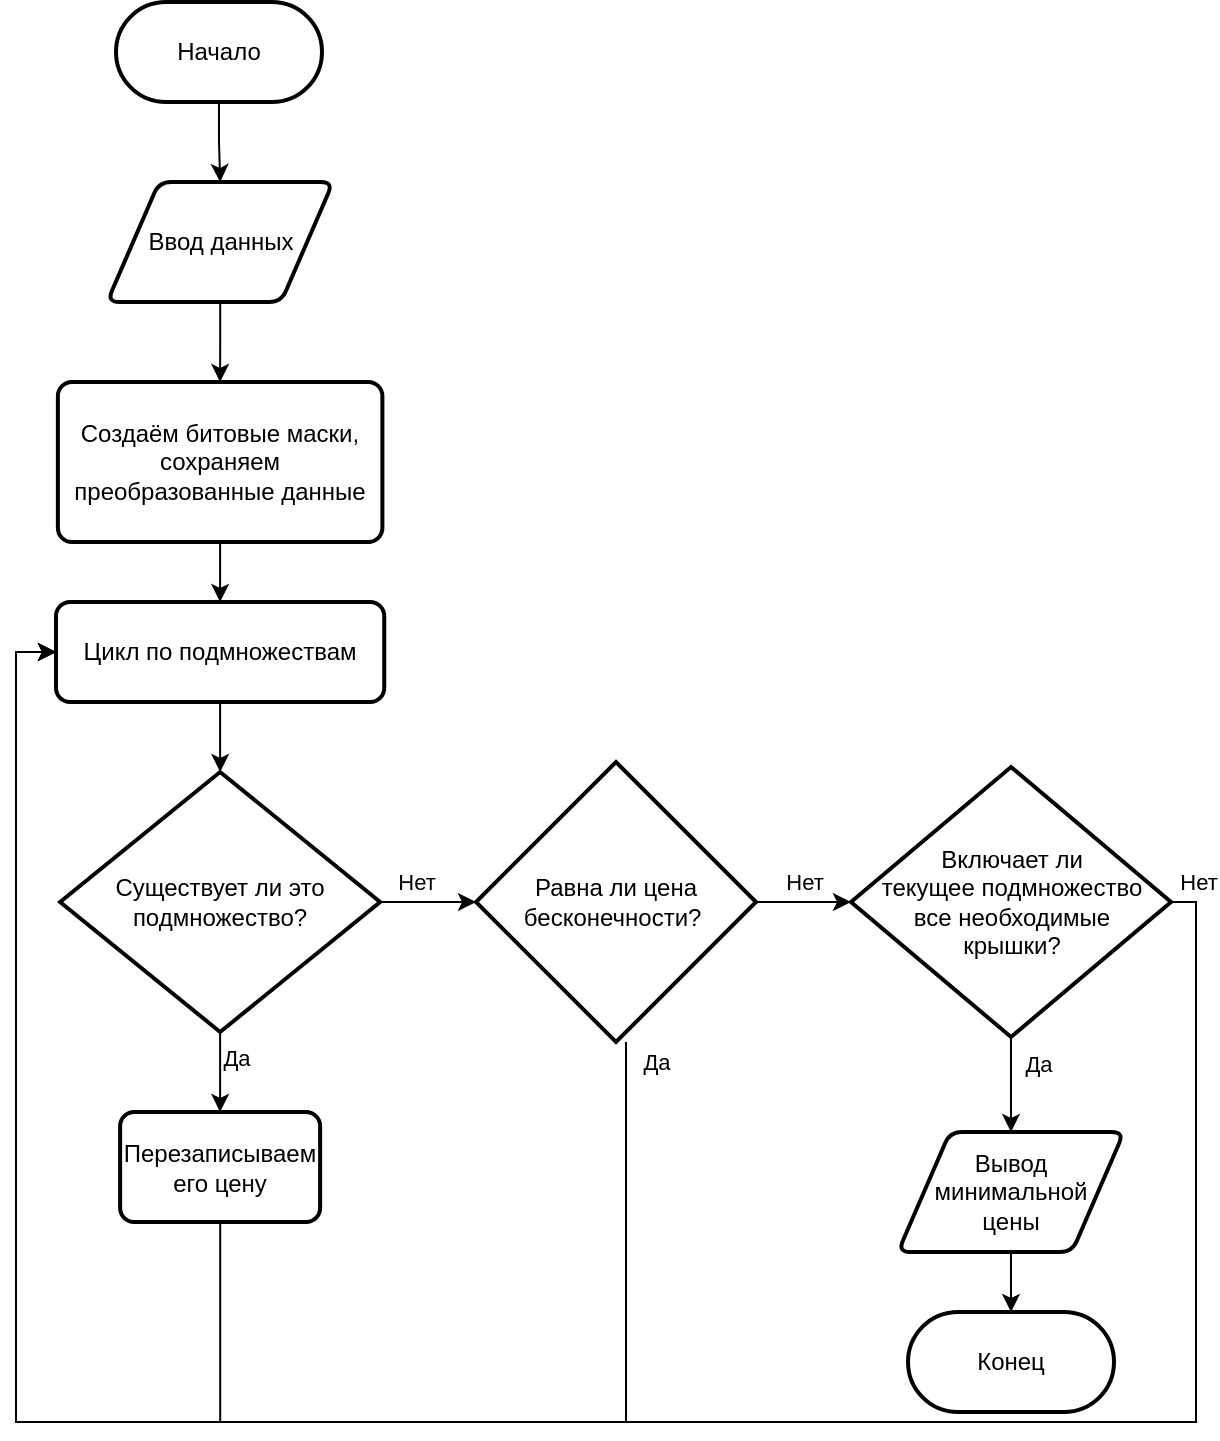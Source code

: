 <mxfile version="21.1.5" type="github">
  <diagram name="Страница 1" id="bQ_sUt_3Wh9Wx7oGjv2P">
    <mxGraphModel dx="1026" dy="604" grid="1" gridSize="10" guides="1" tooltips="1" connect="1" arrows="1" fold="1" page="1" pageScale="1" pageWidth="827" pageHeight="1169" math="0" shadow="0">
      <root>
        <mxCell id="0" />
        <mxCell id="1" parent="0" />
        <mxCell id="9YqZ-mT2EYhB-0YeohwO-23" value="" style="edgeStyle=orthogonalEdgeStyle;rounded=0;orthogonalLoop=1;jettySize=auto;html=1;" parent="1" source="_G6RMqRvs4XDsVMkIvbF-3" target="_G6RMqRvs4XDsVMkIvbF-7" edge="1">
          <mxGeometry relative="1" as="geometry" />
        </mxCell>
        <mxCell id="_G6RMqRvs4XDsVMkIvbF-3" value="Ввод данных" style="shape=parallelogram;html=1;strokeWidth=2;perimeter=parallelogramPerimeter;whiteSpace=wrap;rounded=1;arcSize=12;size=0.23;" parent="1" vertex="1">
          <mxGeometry x="65.56" y="110" width="113" height="60" as="geometry" />
        </mxCell>
        <mxCell id="9YqZ-mT2EYhB-0YeohwO-25" value="" style="edgeStyle=orthogonalEdgeStyle;rounded=0;orthogonalLoop=1;jettySize=auto;html=1;entryX=0.5;entryY=0;entryDx=0;entryDy=0;" parent="1" source="_G6RMqRvs4XDsVMkIvbF-7" target="_G6RMqRvs4XDsVMkIvbF-9" edge="1">
          <mxGeometry relative="1" as="geometry" />
        </mxCell>
        <mxCell id="_G6RMqRvs4XDsVMkIvbF-7" value="Создаём битовые маски, сохраняем преобразованные данные" style="rounded=1;whiteSpace=wrap;html=1;absoluteArcSize=1;arcSize=14;strokeWidth=2;" parent="1" vertex="1">
          <mxGeometry x="40.94" y="210" width="162.25" height="80" as="geometry" />
        </mxCell>
        <mxCell id="9YqZ-mT2EYhB-0YeohwO-26" value="" style="edgeStyle=orthogonalEdgeStyle;rounded=0;orthogonalLoop=1;jettySize=auto;html=1;" parent="1" source="_G6RMqRvs4XDsVMkIvbF-9" target="_G6RMqRvs4XDsVMkIvbF-21" edge="1">
          <mxGeometry relative="1" as="geometry" />
        </mxCell>
        <mxCell id="_G6RMqRvs4XDsVMkIvbF-9" value="Цикл по подмножествам" style="rounded=1;whiteSpace=wrap;html=1;absoluteArcSize=1;arcSize=14;strokeWidth=2;" parent="1" vertex="1">
          <mxGeometry x="40" y="320" width="164.12" height="50" as="geometry" />
        </mxCell>
        <mxCell id="9YqZ-mT2EYhB-0YeohwO-27" value="" style="edgeStyle=orthogonalEdgeStyle;rounded=0;orthogonalLoop=1;jettySize=auto;html=1;" parent="1" source="_G6RMqRvs4XDsVMkIvbF-21" target="9YqZ-mT2EYhB-0YeohwO-1" edge="1">
          <mxGeometry relative="1" as="geometry" />
        </mxCell>
        <mxCell id="9YqZ-mT2EYhB-0YeohwO-36" value="Нет" style="edgeLabel;html=1;align=center;verticalAlign=middle;resizable=0;points=[];" parent="9YqZ-mT2EYhB-0YeohwO-27" vertex="1" connectable="0">
          <mxGeometry x="-0.252" y="3" relative="1" as="geometry">
            <mxPoint y="-7" as="offset" />
          </mxGeometry>
        </mxCell>
        <mxCell id="9YqZ-mT2EYhB-0YeohwO-28" value="" style="edgeStyle=orthogonalEdgeStyle;rounded=0;orthogonalLoop=1;jettySize=auto;html=1;" parent="1" source="_G6RMqRvs4XDsVMkIvbF-21" target="9YqZ-mT2EYhB-0YeohwO-3" edge="1">
          <mxGeometry relative="1" as="geometry" />
        </mxCell>
        <mxCell id="9YqZ-mT2EYhB-0YeohwO-35" value="Да" style="edgeLabel;html=1;align=center;verticalAlign=middle;resizable=0;points=[];" parent="9YqZ-mT2EYhB-0YeohwO-28" vertex="1" connectable="0">
          <mxGeometry x="-0.35" relative="1" as="geometry">
            <mxPoint x="8" as="offset" />
          </mxGeometry>
        </mxCell>
        <mxCell id="_G6RMqRvs4XDsVMkIvbF-21" value="Существует ли это подмножество?" style="strokeWidth=2;html=1;shape=mxgraph.flowchart.decision;whiteSpace=wrap;" parent="1" vertex="1">
          <mxGeometry x="42.06" y="405" width="160" height="130" as="geometry" />
        </mxCell>
        <mxCell id="9YqZ-mT2EYhB-0YeohwO-29" value="" style="edgeStyle=orthogonalEdgeStyle;rounded=0;orthogonalLoop=1;jettySize=auto;html=1;" parent="1" source="9YqZ-mT2EYhB-0YeohwO-1" target="9YqZ-mT2EYhB-0YeohwO-2" edge="1">
          <mxGeometry relative="1" as="geometry" />
        </mxCell>
        <mxCell id="9YqZ-mT2EYhB-0YeohwO-38" value="Нет" style="edgeLabel;html=1;align=center;verticalAlign=middle;resizable=0;points=[];" parent="9YqZ-mT2EYhB-0YeohwO-29" vertex="1" connectable="0">
          <mxGeometry x="0.357" relative="1" as="geometry">
            <mxPoint x="-8" y="-10" as="offset" />
          </mxGeometry>
        </mxCell>
        <mxCell id="9YqZ-mT2EYhB-0YeohwO-31" style="edgeStyle=orthogonalEdgeStyle;rounded=0;orthogonalLoop=1;jettySize=auto;html=1;entryX=0;entryY=0.5;entryDx=0;entryDy=0;" parent="1" source="9YqZ-mT2EYhB-0YeohwO-1" target="_G6RMqRvs4XDsVMkIvbF-9" edge="1">
          <mxGeometry relative="1" as="geometry">
            <mxPoint x="20" y="340" as="targetPoint" />
            <Array as="points">
              <mxPoint x="325" y="730" />
              <mxPoint x="20" y="730" />
              <mxPoint x="20" y="345" />
            </Array>
          </mxGeometry>
        </mxCell>
        <mxCell id="9YqZ-mT2EYhB-0YeohwO-37" value="Да" style="edgeLabel;html=1;align=center;verticalAlign=middle;resizable=0;points=[];" parent="9YqZ-mT2EYhB-0YeohwO-31" vertex="1" connectable="0">
          <mxGeometry x="-0.913" y="-4" relative="1" as="geometry">
            <mxPoint x="19" y="-29" as="offset" />
          </mxGeometry>
        </mxCell>
        <mxCell id="9YqZ-mT2EYhB-0YeohwO-1" value="Равна ли цена бесконечности?&amp;nbsp;" style="strokeWidth=2;html=1;shape=mxgraph.flowchart.decision;whiteSpace=wrap;" parent="1" vertex="1">
          <mxGeometry x="250" y="400" width="140" height="140" as="geometry" />
        </mxCell>
        <mxCell id="9YqZ-mT2EYhB-0YeohwO-32" value="" style="edgeStyle=orthogonalEdgeStyle;rounded=0;orthogonalLoop=1;jettySize=auto;html=1;" parent="1" source="9YqZ-mT2EYhB-0YeohwO-2" target="9YqZ-mT2EYhB-0YeohwO-11" edge="1">
          <mxGeometry relative="1" as="geometry" />
        </mxCell>
        <mxCell id="9YqZ-mT2EYhB-0YeohwO-39" value="Да" style="edgeLabel;html=1;align=center;verticalAlign=middle;resizable=0;points=[];" parent="9YqZ-mT2EYhB-0YeohwO-32" vertex="1" connectable="0">
          <mxGeometry x="-0.221" y="2" relative="1" as="geometry">
            <mxPoint x="11" y="-5" as="offset" />
          </mxGeometry>
        </mxCell>
        <mxCell id="9YqZ-mT2EYhB-0YeohwO-33" style="edgeStyle=orthogonalEdgeStyle;rounded=0;orthogonalLoop=1;jettySize=auto;html=1;entryX=0;entryY=0.5;entryDx=0;entryDy=0;" parent="1" source="9YqZ-mT2EYhB-0YeohwO-2" target="_G6RMqRvs4XDsVMkIvbF-9" edge="1">
          <mxGeometry relative="1" as="geometry">
            <mxPoint x="20" y="520" as="targetPoint" />
            <Array as="points">
              <mxPoint x="610" y="470" />
              <mxPoint x="610" y="730" />
              <mxPoint x="20" y="730" />
              <mxPoint x="20" y="345" />
            </Array>
          </mxGeometry>
        </mxCell>
        <mxCell id="9YqZ-mT2EYhB-0YeohwO-40" value="Нет" style="edgeLabel;html=1;align=center;verticalAlign=middle;resizable=0;points=[];" parent="9YqZ-mT2EYhB-0YeohwO-33" vertex="1" connectable="0">
          <mxGeometry x="-0.961" y="1" relative="1" as="geometry">
            <mxPoint y="-22" as="offset" />
          </mxGeometry>
        </mxCell>
        <mxCell id="9YqZ-mT2EYhB-0YeohwO-2" value="Включает ли &lt;br&gt;текущее подмножество &lt;br&gt;все необходимые &lt;br&gt;крышки?" style="strokeWidth=2;html=1;shape=mxgraph.flowchart.decision;whiteSpace=wrap;" parent="1" vertex="1">
          <mxGeometry x="437.5" y="402.5" width="160" height="135" as="geometry" />
        </mxCell>
        <mxCell id="9YqZ-mT2EYhB-0YeohwO-30" style="edgeStyle=orthogonalEdgeStyle;rounded=0;orthogonalLoop=1;jettySize=auto;html=1;entryX=0;entryY=0.5;entryDx=0;entryDy=0;" parent="1" source="9YqZ-mT2EYhB-0YeohwO-3" target="_G6RMqRvs4XDsVMkIvbF-9" edge="1">
          <mxGeometry relative="1" as="geometry">
            <mxPoint x="20" y="340" as="targetPoint" />
            <Array as="points">
              <mxPoint x="122" y="730" />
              <mxPoint x="20" y="730" />
              <mxPoint x="20" y="345" />
            </Array>
          </mxGeometry>
        </mxCell>
        <mxCell id="9YqZ-mT2EYhB-0YeohwO-3" value="Перезаписываем его цену" style="rounded=1;whiteSpace=wrap;html=1;absoluteArcSize=1;arcSize=14;strokeWidth=2;" parent="1" vertex="1">
          <mxGeometry x="72.06" y="575" width="100" height="55" as="geometry" />
        </mxCell>
        <mxCell id="9YqZ-mT2EYhB-0YeohwO-22" value="" style="edgeStyle=orthogonalEdgeStyle;rounded=0;orthogonalLoop=1;jettySize=auto;html=1;" parent="1" source="9YqZ-mT2EYhB-0YeohwO-8" target="_G6RMqRvs4XDsVMkIvbF-3" edge="1">
          <mxGeometry relative="1" as="geometry" />
        </mxCell>
        <mxCell id="9YqZ-mT2EYhB-0YeohwO-8" value="Начало" style="html=1;dashed=0;whiteSpace=wrap;shape=mxgraph.dfd.start;strokeWidth=2;" parent="1" vertex="1">
          <mxGeometry x="70" y="20" width="103" height="50" as="geometry" />
        </mxCell>
        <mxCell id="9YqZ-mT2EYhB-0YeohwO-10" value="Конец" style="html=1;dashed=0;whiteSpace=wrap;shape=mxgraph.dfd.start;strokeWidth=2;" parent="1" vertex="1">
          <mxGeometry x="466" y="675" width="103" height="50" as="geometry" />
        </mxCell>
        <mxCell id="9YqZ-mT2EYhB-0YeohwO-34" value="" style="edgeStyle=orthogonalEdgeStyle;rounded=0;orthogonalLoop=1;jettySize=auto;html=1;" parent="1" source="9YqZ-mT2EYhB-0YeohwO-11" target="9YqZ-mT2EYhB-0YeohwO-10" edge="1">
          <mxGeometry relative="1" as="geometry" />
        </mxCell>
        <mxCell id="9YqZ-mT2EYhB-0YeohwO-11" value="Вывод минимальной&lt;br&gt;цены" style="shape=parallelogram;html=1;strokeWidth=2;perimeter=parallelogramPerimeter;whiteSpace=wrap;rounded=1;arcSize=12;size=0.23;" parent="1" vertex="1">
          <mxGeometry x="461.0" y="585" width="113" height="60" as="geometry" />
        </mxCell>
      </root>
    </mxGraphModel>
  </diagram>
</mxfile>
